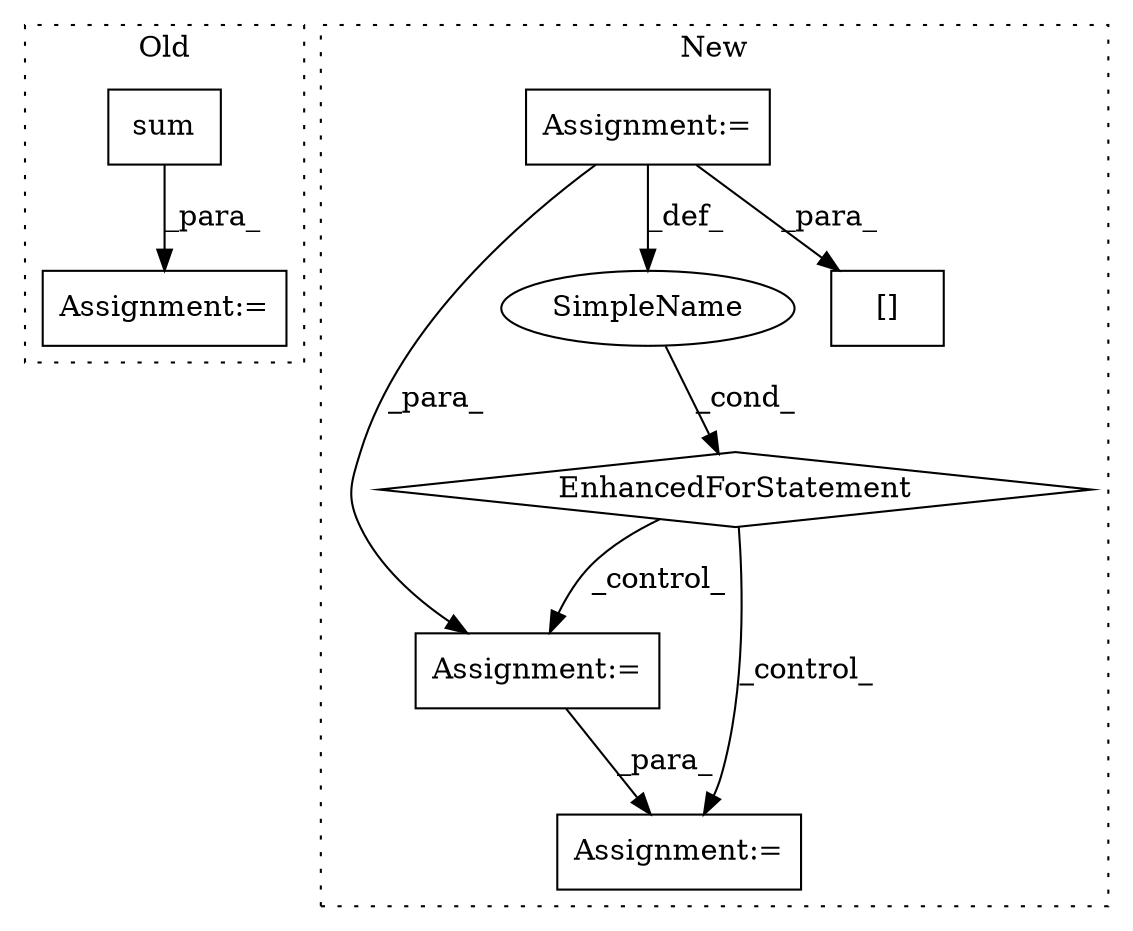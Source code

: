 digraph G {
subgraph cluster0 {
1 [label="sum" a="32" s="3357" l="5" shape="box"];
6 [label="Assignment:=" a="7" s="3311" l="2" shape="box"];
label = "Old";
style="dotted";
}
subgraph cluster1 {
2 [label="EnhancedForStatement" a="70" s="2932,3023" l="61,2" shape="diamond"];
3 [label="Assignment:=" a="7" s="3174" l="1" shape="box"];
4 [label="Assignment:=" a="7" s="2932,3023" l="61,2" shape="box"];
5 [label="SimpleName" a="42" s="2997" l="1" shape="ellipse"];
7 [label="[]" a="2" s="3068,3150" l="23,2" shape="box"];
8 [label="Assignment:=" a="7" s="3233" l="2" shape="box"];
label = "New";
style="dotted";
}
1 -> 6 [label="_para_"];
2 -> 3 [label="_control_"];
2 -> 8 [label="_control_"];
3 -> 8 [label="_para_"];
4 -> 3 [label="_para_"];
4 -> 5 [label="_def_"];
4 -> 7 [label="_para_"];
5 -> 2 [label="_cond_"];
}